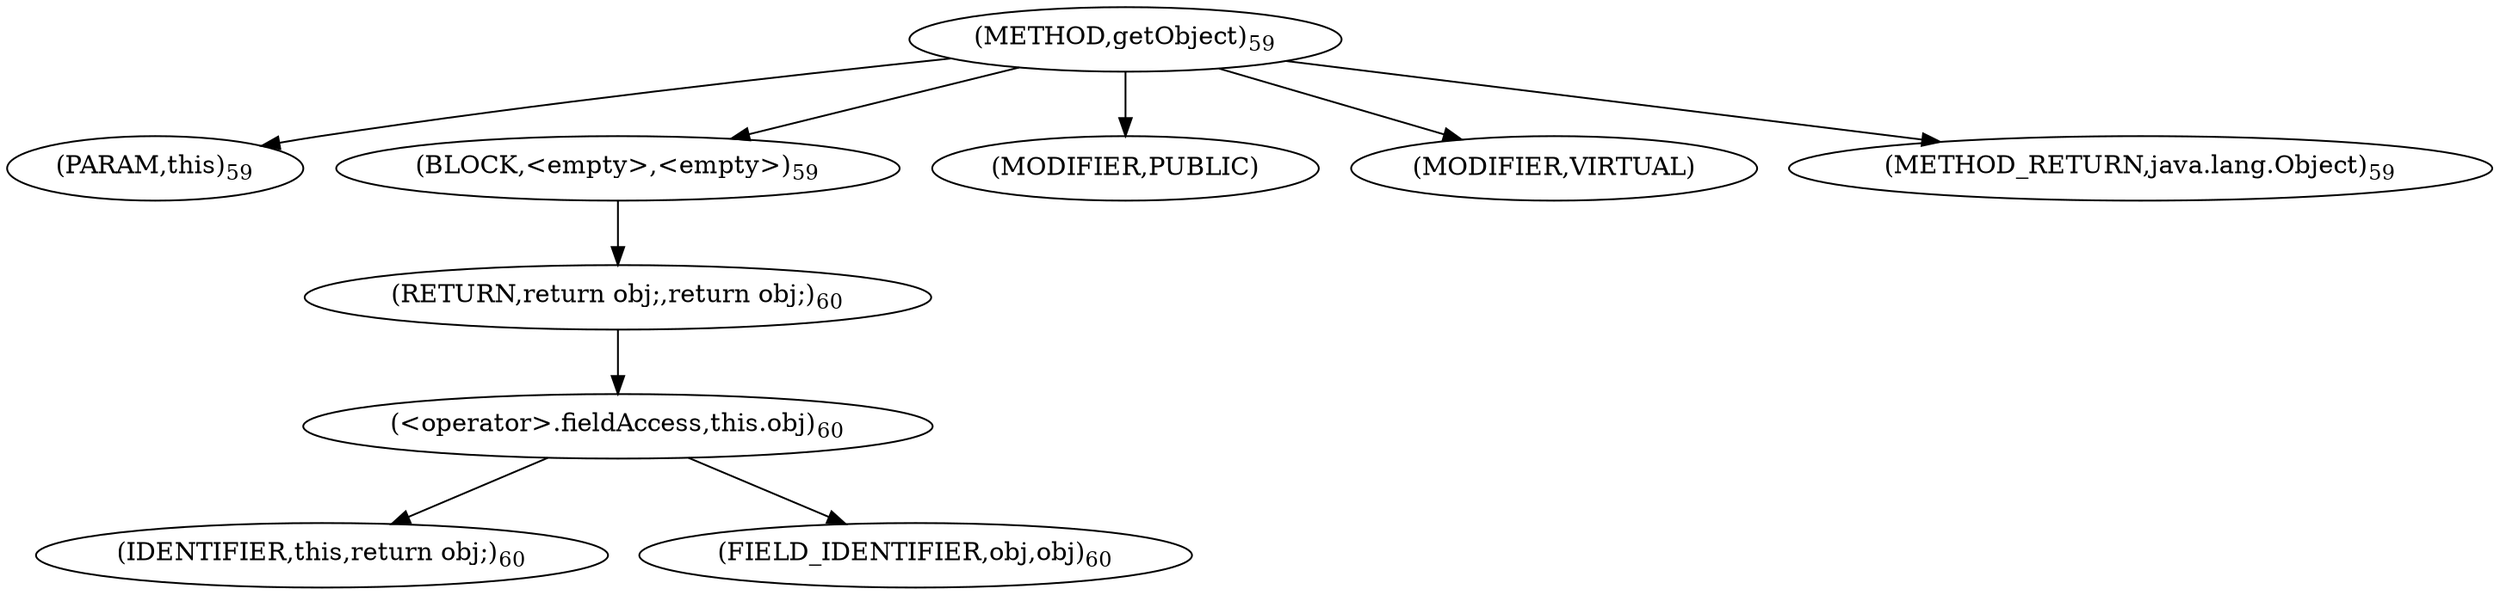 digraph "getObject" {  
"77" [label = <(METHOD,getObject)<SUB>59</SUB>> ]
"78" [label = <(PARAM,this)<SUB>59</SUB>> ]
"79" [label = <(BLOCK,&lt;empty&gt;,&lt;empty&gt;)<SUB>59</SUB>> ]
"80" [label = <(RETURN,return obj;,return obj;)<SUB>60</SUB>> ]
"81" [label = <(&lt;operator&gt;.fieldAccess,this.obj)<SUB>60</SUB>> ]
"82" [label = <(IDENTIFIER,this,return obj;)<SUB>60</SUB>> ]
"83" [label = <(FIELD_IDENTIFIER,obj,obj)<SUB>60</SUB>> ]
"84" [label = <(MODIFIER,PUBLIC)> ]
"85" [label = <(MODIFIER,VIRTUAL)> ]
"86" [label = <(METHOD_RETURN,java.lang.Object)<SUB>59</SUB>> ]
  "77" -> "78" 
  "77" -> "79" 
  "77" -> "84" 
  "77" -> "85" 
  "77" -> "86" 
  "79" -> "80" 
  "80" -> "81" 
  "81" -> "82" 
  "81" -> "83" 
}
